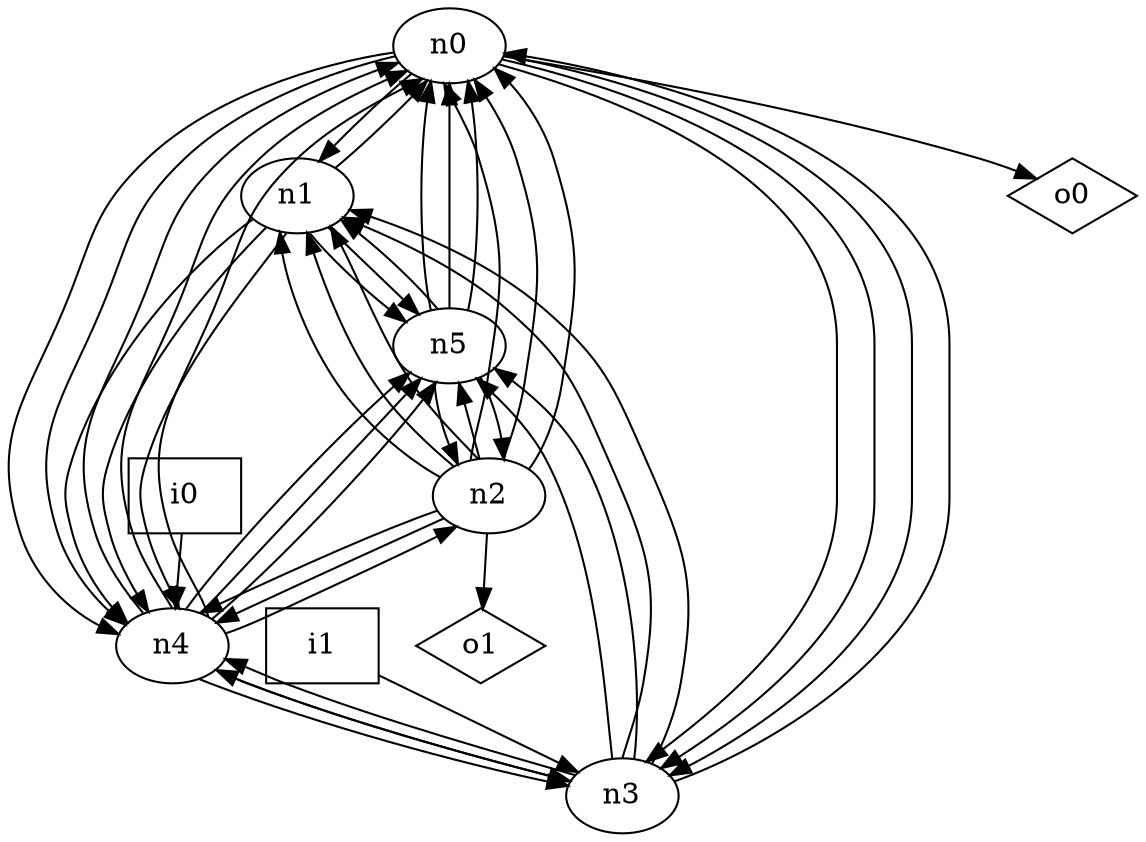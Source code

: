digraph G {
n0 [label="n0"];
n1 [label="n1"];
n2 [label="n2"];
n3 [label="n3"];
n4 [label="n4"];
n5 [label="n5"];
n6 [label="i0",shape="box"];
n7 [label="i1",shape="box"];
n8 [label="o0",shape="diamond"];
n9 [label="o1",shape="diamond"];
n0 -> n1
n0 -> n3
n0 -> n3
n0 -> n3
n0 -> n4
n0 -> n4
n0 -> n8
n1 -> n0
n1 -> n4
n1 -> n4
n1 -> n4
n1 -> n5
n1 -> n5
n2 -> n0
n2 -> n0
n2 -> n0
n2 -> n1
n2 -> n1
n2 -> n1
n2 -> n4
n2 -> n4
n2 -> n5
n2 -> n9
n3 -> n0
n3 -> n1
n3 -> n1
n3 -> n4
n3 -> n4
n3 -> n5
n3 -> n5
n4 -> n0
n4 -> n0
n4 -> n0
n4 -> n2
n4 -> n3
n4 -> n3
n4 -> n5
n4 -> n5
n4 -> n5
n5 -> n0
n5 -> n0
n5 -> n0
n5 -> n1
n5 -> n2
n5 -> n2
n6 -> n4
n7 -> n3
}